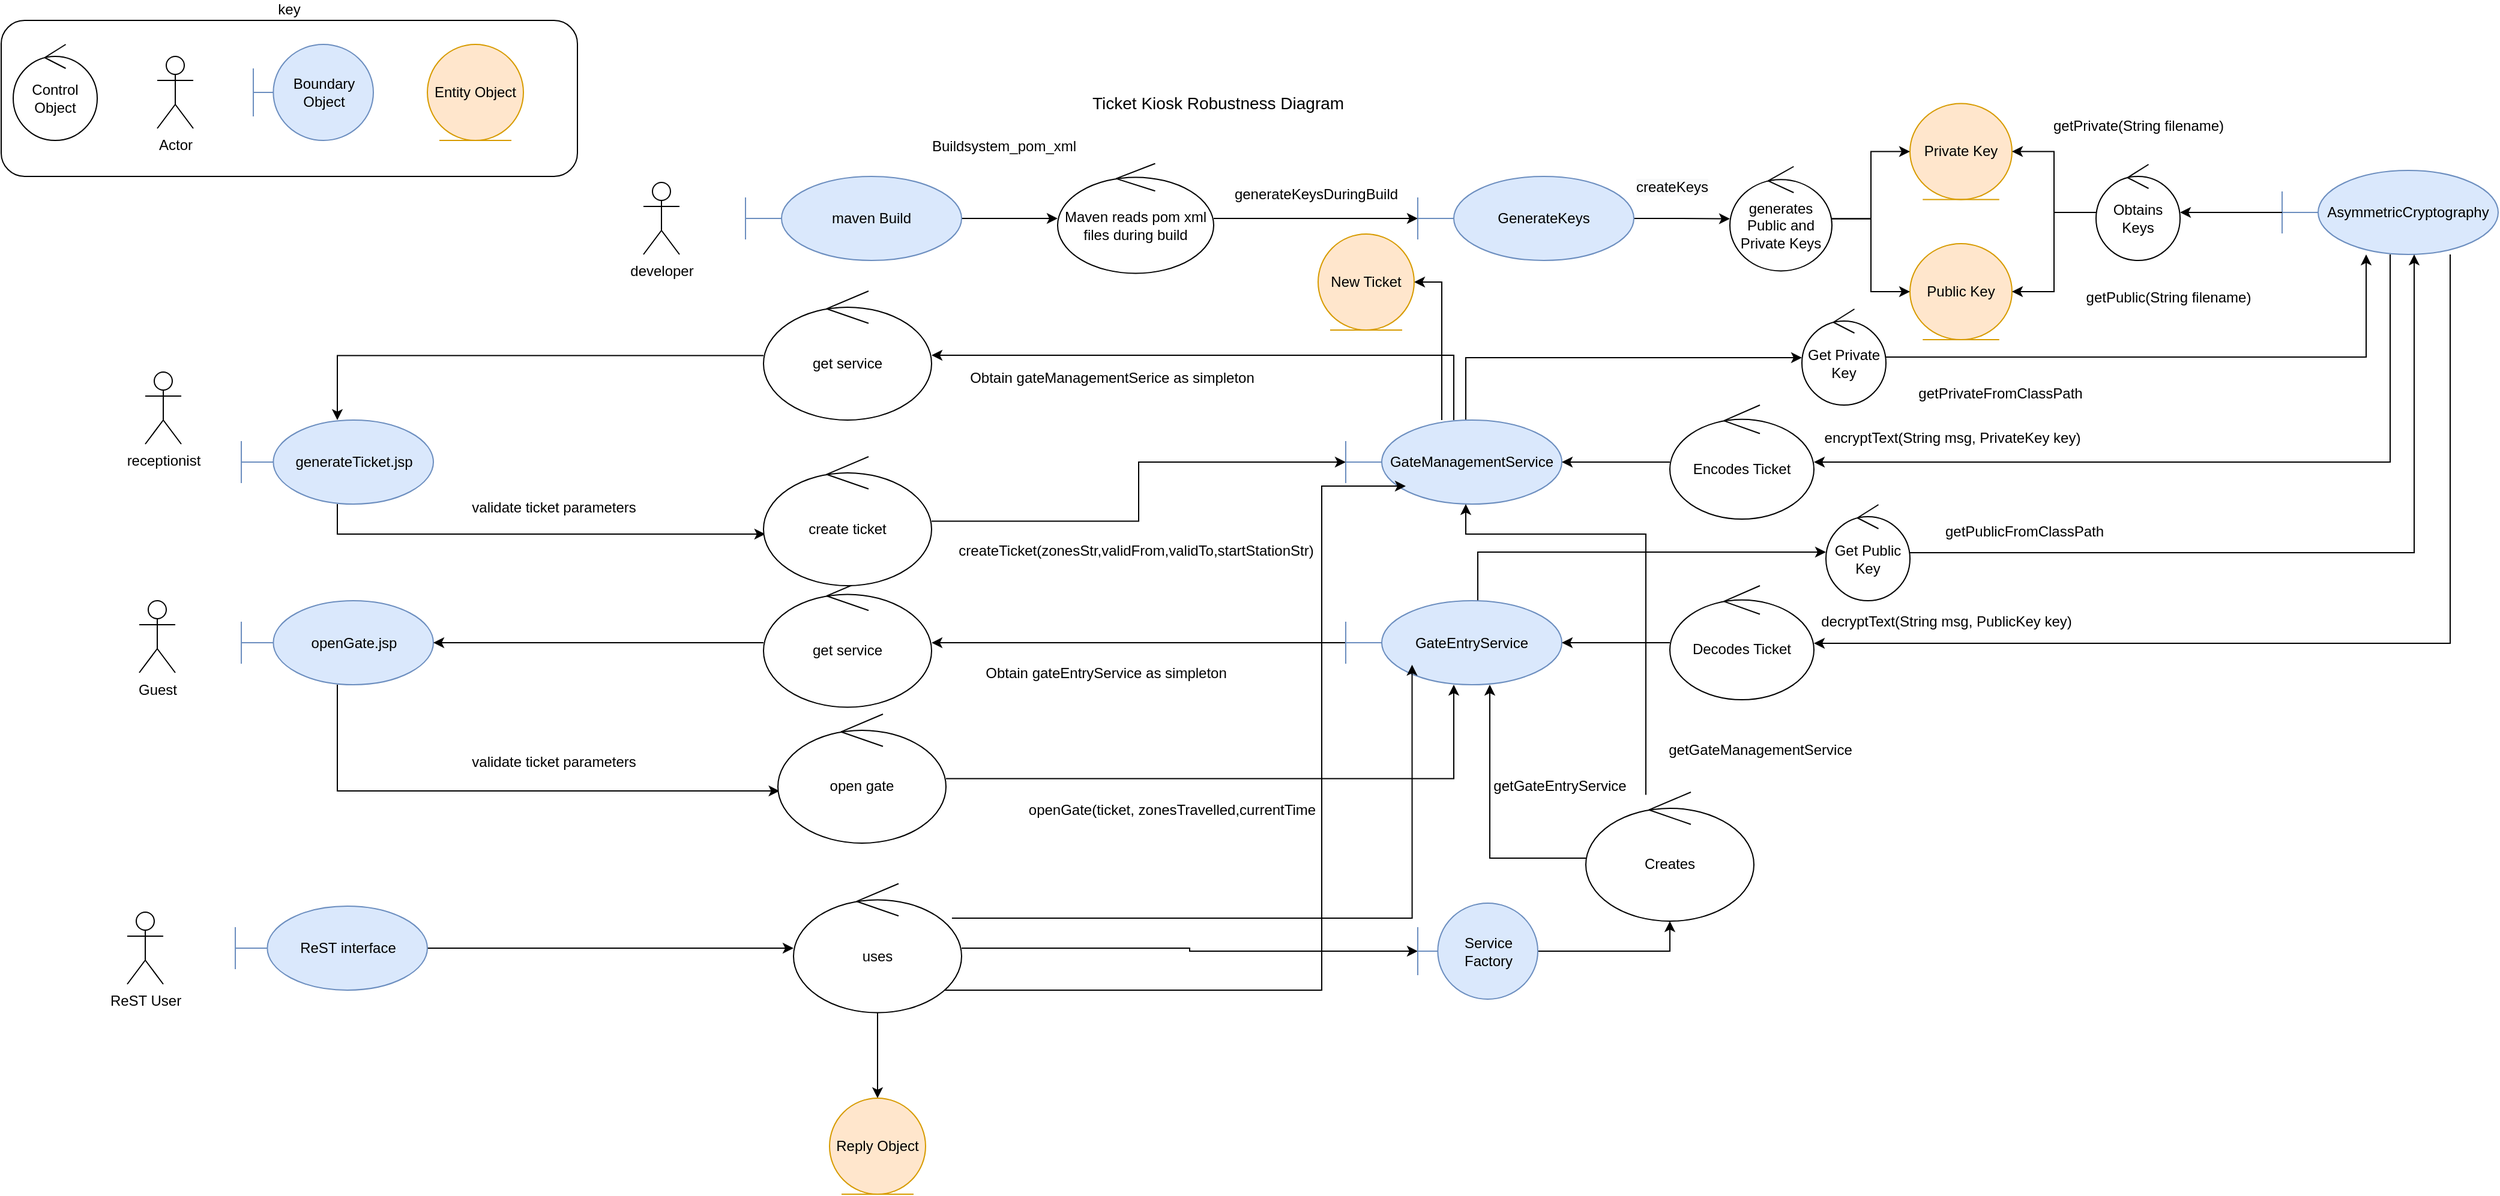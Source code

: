 <mxfile version="14.6.13" type="device"><diagram id="04a45fe4-77d9-99a5-3fdb-36b63ed5cee6" name="Page-1"><mxGraphModel dx="2193" dy="1419" grid="1" gridSize="10" guides="1" tooltips="1" connect="1" arrows="1" fold="1" page="1" pageScale="1" pageWidth="1169" pageHeight="827" background="#ffffff" math="0" shadow="0"><root><mxCell id="0"/><mxCell id="1" parent="0"/><mxCell id="15" value="key" style="rounded=1;whiteSpace=wrap;html=1;labelPosition=center;verticalLabelPosition=top;align=center;verticalAlign=bottom;" parent="1" vertex="1"><mxGeometry x="-460" y="-28" width="480" height="130" as="geometry"/></mxCell><mxCell id="11" value="Control Object" style="ellipse;shape=umlControl;whiteSpace=wrap;html=1;" parent="1" vertex="1"><mxGeometry x="-450" y="-8" width="70" height="80" as="geometry"/></mxCell><mxCell id="12" value="Actor" style="shape=umlActor;verticalLabelPosition=bottom;labelBackgroundColor=#ffffff;verticalAlign=top;html=1;" parent="1" vertex="1"><mxGeometry x="-330" y="2" width="30" height="60" as="geometry"/></mxCell><mxCell id="13" value="Boundary Object" style="shape=umlBoundary;whiteSpace=wrap;html=1;fillColor=#dae8fc;strokeColor=#6c8ebf;" parent="1" vertex="1"><mxGeometry x="-250" y="-8" width="100" height="80" as="geometry"/></mxCell><mxCell id="14" value="Entity Object" style="ellipse;shape=umlEntity;whiteSpace=wrap;html=1;fillColor=#ffe6cc;strokeColor=#d79b00;" parent="1" vertex="1"><mxGeometry x="-105" y="-8" width="80" height="80" as="geometry"/></mxCell><mxCell id="ihN0NjusfJqu_aVewGt0-212" style="edgeStyle=orthogonalEdgeStyle;rounded=0;orthogonalLoop=1;jettySize=auto;html=1;" parent="1" source="53" target="ihN0NjusfJqu_aVewGt0-183" edge="1"><mxGeometry relative="1" as="geometry"><Array as="points"><mxPoint x="760" y="253"/></Array></mxGeometry></mxCell><mxCell id="ihN0NjusfJqu_aVewGt0-234" style="edgeStyle=orthogonalEdgeStyle;rounded=0;orthogonalLoop=1;jettySize=auto;html=1;" parent="1" source="53" target="ihN0NjusfJqu_aVewGt0-232" edge="1"><mxGeometry relative="1" as="geometry"><Array as="points"><mxPoint x="750" y="251"/></Array></mxGeometry></mxCell><mxCell id="ihN0NjusfJqu_aVewGt0-275" style="edgeStyle=orthogonalEdgeStyle;rounded=0;orthogonalLoop=1;jettySize=auto;html=1;entryX=1;entryY=0.5;entryDx=0;entryDy=0;" parent="1" source="53" target="ihN0NjusfJqu_aVewGt0-276" edge="1"><mxGeometry relative="1" as="geometry"><mxPoint x="750" y="210.0" as="targetPoint"/><Array as="points"><mxPoint x="740" y="190"/></Array></mxGeometry></mxCell><mxCell id="53" value="GateManagementService" style="shape=umlBoundary;whiteSpace=wrap;html=1;fillColor=#dae8fc;strokeColor=#6c8ebf;" parent="1" vertex="1"><mxGeometry x="660" y="305" width="180" height="70" as="geometry"/></mxCell><mxCell id="161" value="Ticket Kiosk Robustness Diagram" style="text;html=1;resizable=0;points=[];autosize=1;align=left;verticalAlign=top;spacingTop=-4;fontSize=14;" parent="1" vertex="1"><mxGeometry x="447" y="30" width="190" height="20" as="geometry"/></mxCell><mxCell id="3gwoYLyfr72Q69Z7RmqG-161" value="receptionist" style="shape=umlActor;verticalLabelPosition=bottom;labelBackgroundColor=#ffffff;verticalAlign=top;html=1;" parent="1" vertex="1"><mxGeometry x="-340" y="265" width="30" height="60" as="geometry"/></mxCell><mxCell id="3gwoYLyfr72Q69Z7RmqG-164" value="Guest" style="shape=umlActor;verticalLabelPosition=bottom;labelBackgroundColor=#ffffff;verticalAlign=top;html=1;" parent="1" vertex="1"><mxGeometry x="-345" y="455.5" width="30" height="60" as="geometry"/></mxCell><mxCell id="3gwoYLyfr72Q69Z7RmqG-162" value="ReST User" style="shape=umlActor;verticalLabelPosition=bottom;labelBackgroundColor=#ffffff;verticalAlign=top;html=1;" parent="1" vertex="1"><mxGeometry x="-355" y="715" width="30" height="60" as="geometry"/></mxCell><mxCell id="3gwoYLyfr72Q69Z7RmqG-163" value="developer" style="shape=umlActor;verticalLabelPosition=bottom;labelBackgroundColor=#ffffff;verticalAlign=top;html=1;" parent="1" vertex="1"><mxGeometry x="75" y="107" width="30" height="60" as="geometry"/></mxCell><mxCell id="ihN0NjusfJqu_aVewGt0-240" style="edgeStyle=orthogonalEdgeStyle;rounded=0;orthogonalLoop=1;jettySize=auto;html=1;" parent="1" source="3gwoYLyfr72Q69Z7RmqG-173" target="ihN0NjusfJqu_aVewGt0-238" edge="1"><mxGeometry relative="1" as="geometry"><mxPoint x="190" y="610" as="targetPoint"/><Array as="points"><mxPoint x="-180" y="614"/></Array></mxGeometry></mxCell><mxCell id="3gwoYLyfr72Q69Z7RmqG-173" value="openGate.jsp" style="shape=umlBoundary;whiteSpace=wrap;html=1;fillColor=#dae8fc;strokeColor=#6c8ebf;" parent="1" vertex="1"><mxGeometry x="-260" y="455.5" width="160" height="70" as="geometry"/></mxCell><mxCell id="ihN0NjusfJqu_aVewGt0-239" style="edgeStyle=orthogonalEdgeStyle;rounded=0;orthogonalLoop=1;jettySize=auto;html=1;" parent="1" source="3gwoYLyfr72Q69Z7RmqG-174" target="ihN0NjusfJqu_aVewGt0-242" edge="1"><mxGeometry relative="1" as="geometry"><mxPoint x="150" y="410" as="targetPoint"/><Array as="points"><mxPoint x="-180" y="400"/></Array></mxGeometry></mxCell><mxCell id="3gwoYLyfr72Q69Z7RmqG-174" value="generateTicket.jsp" style="shape=umlBoundary;whiteSpace=wrap;html=1;fillColor=#dae8fc;strokeColor=#6c8ebf;" parent="1" vertex="1"><mxGeometry x="-260" y="305" width="160" height="70" as="geometry"/></mxCell><mxCell id="ihN0NjusfJqu_aVewGt0-220" style="edgeStyle=orthogonalEdgeStyle;rounded=0;orthogonalLoop=1;jettySize=auto;html=1;" parent="1" source="3gwoYLyfr72Q69Z7RmqG-175" target="ihN0NjusfJqu_aVewGt0-203" edge="1"><mxGeometry relative="1" as="geometry"><Array as="points"><mxPoint x="770" y="415"/></Array></mxGeometry></mxCell><mxCell id="ihN0NjusfJqu_aVewGt0-236" style="edgeStyle=orthogonalEdgeStyle;rounded=0;orthogonalLoop=1;jettySize=auto;html=1;" parent="1" source="3gwoYLyfr72Q69Z7RmqG-175" target="ihN0NjusfJqu_aVewGt0-233" edge="1"><mxGeometry relative="1" as="geometry"/></mxCell><mxCell id="3gwoYLyfr72Q69Z7RmqG-175" value="GateEntryService" style="shape=umlBoundary;whiteSpace=wrap;html=1;fillColor=#dae8fc;strokeColor=#6c8ebf;" parent="1" vertex="1"><mxGeometry x="660" y="455.5" width="180" height="70" as="geometry"/></mxCell><mxCell id="ihN0NjusfJqu_aVewGt0-185" style="edgeStyle=orthogonalEdgeStyle;rounded=0;orthogonalLoop=1;jettySize=auto;html=1;" parent="1" source="3gwoYLyfr72Q69Z7RmqG-176" target="ihN0NjusfJqu_aVewGt0-184" edge="1"><mxGeometry relative="1" as="geometry"/></mxCell><mxCell id="3gwoYLyfr72Q69Z7RmqG-176" value="GenerateKeys" style="shape=umlBoundary;whiteSpace=wrap;html=1;fillColor=#dae8fc;strokeColor=#6c8ebf;" parent="1" vertex="1"><mxGeometry x="720" y="102" width="180" height="70" as="geometry"/></mxCell><mxCell id="ihN0NjusfJqu_aVewGt0-214" style="edgeStyle=orthogonalEdgeStyle;rounded=0;orthogonalLoop=1;jettySize=auto;html=1;" parent="1" source="3gwoYLyfr72Q69Z7RmqG-177" target="ihN0NjusfJqu_aVewGt0-190" edge="1"><mxGeometry relative="1" as="geometry"><Array as="points"><mxPoint x="1530" y="340"/></Array></mxGeometry></mxCell><mxCell id="ihN0NjusfJqu_aVewGt0-217" style="edgeStyle=orthogonalEdgeStyle;rounded=0;orthogonalLoop=1;jettySize=auto;html=1;" parent="1" source="3gwoYLyfr72Q69Z7RmqG-177" target="ihN0NjusfJqu_aVewGt0-191" edge="1"><mxGeometry relative="1" as="geometry"><Array as="points"><mxPoint x="1580" y="491"/></Array></mxGeometry></mxCell><mxCell id="3gwoYLyfr72Q69Z7RmqG-177" value="AsymmetricCryptography" style="shape=umlBoundary;whiteSpace=wrap;html=1;fillColor=#dae8fc;strokeColor=#6c8ebf;" parent="1" vertex="1"><mxGeometry x="1440" y="97" width="180" height="70" as="geometry"/></mxCell><mxCell id="ihN0NjusfJqu_aVewGt0-163" style="edgeStyle=orthogonalEdgeStyle;rounded=0;orthogonalLoop=1;jettySize=auto;html=1;" parent="1" source="3gwoYLyfr72Q69Z7RmqG-180" target="ihN0NjusfJqu_aVewGt0-162" edge="1"><mxGeometry relative="1" as="geometry"/></mxCell><mxCell id="3gwoYLyfr72Q69Z7RmqG-180" value="maven Build" style="shape=umlBoundary;whiteSpace=wrap;html=1;fillColor=#dae8fc;strokeColor=#6c8ebf;" parent="1" vertex="1"><mxGeometry x="160" y="102" width="180" height="70" as="geometry"/></mxCell><mxCell id="ihN0NjusfJqu_aVewGt0-264" style="edgeStyle=orthogonalEdgeStyle;rounded=0;orthogonalLoop=1;jettySize=auto;html=1;" parent="1" source="3gwoYLyfr72Q69Z7RmqG-197" target="ihN0NjusfJqu_aVewGt0-250" edge="1"><mxGeometry relative="1" as="geometry"/></mxCell><mxCell id="3gwoYLyfr72Q69Z7RmqG-197" value="ReST interface" style="shape=umlBoundary;whiteSpace=wrap;html=1;fillColor=#dae8fc;strokeColor=#6c8ebf;" parent="1" vertex="1"><mxGeometry x="-265" y="710" width="160" height="70" as="geometry"/></mxCell><mxCell id="ihN0NjusfJqu_aVewGt0-161" value="Private Key" style="ellipse;shape=umlEntity;whiteSpace=wrap;html=1;fillColor=#ffe6cc;strokeColor=#d79b00;" parent="1" vertex="1"><mxGeometry x="1130" y="41.25" width="85" height="80" as="geometry"/></mxCell><mxCell id="ihN0NjusfJqu_aVewGt0-164" style="edgeStyle=orthogonalEdgeStyle;rounded=0;orthogonalLoop=1;jettySize=auto;html=1;" parent="1" source="ihN0NjusfJqu_aVewGt0-162" target="3gwoYLyfr72Q69Z7RmqG-176" edge="1"><mxGeometry relative="1" as="geometry"/></mxCell><mxCell id="ihN0NjusfJqu_aVewGt0-162" value="Maven reads pom xml files during build" style="ellipse;shape=umlControl;whiteSpace=wrap;html=1;" parent="1" vertex="1"><mxGeometry x="420" y="91.25" width="130" height="91.5" as="geometry"/></mxCell><mxCell id="ihN0NjusfJqu_aVewGt0-165" value="generateKeysDuringBuild" style="text;html=1;align=center;verticalAlign=middle;resizable=0;points=[];autosize=1;" parent="1" vertex="1"><mxGeometry x="560" y="107" width="150" height="20" as="geometry"/></mxCell><mxCell id="ihN0NjusfJqu_aVewGt0-166" value="&lt;span&gt;Buildsystem_pom_xml&lt;/span&gt;" style="text;html=1;align=center;verticalAlign=middle;resizable=0;points=[];autosize=1;" parent="1" vertex="1"><mxGeometry x="305" y="67" width="140" height="20" as="geometry"/></mxCell><mxCell id="ihN0NjusfJqu_aVewGt0-167" value="Public Key" style="ellipse;shape=umlEntity;whiteSpace=wrap;html=1;fillColor=#ffe6cc;strokeColor=#d79b00;" parent="1" vertex="1"><mxGeometry x="1130" y="158" width="85" height="80" as="geometry"/></mxCell><mxCell id="ihN0NjusfJqu_aVewGt0-213" style="edgeStyle=orthogonalEdgeStyle;rounded=0;orthogonalLoop=1;jettySize=auto;html=1;" parent="1" source="ihN0NjusfJqu_aVewGt0-183" target="3gwoYLyfr72Q69Z7RmqG-177" edge="1"><mxGeometry relative="1" as="geometry"><Array as="points"><mxPoint x="1510" y="253"/></Array></mxGeometry></mxCell><mxCell id="ihN0NjusfJqu_aVewGt0-183" value="Get Private Key" style="ellipse;shape=umlControl;whiteSpace=wrap;html=1;" parent="1" vertex="1"><mxGeometry x="1040" y="212.5" width="70" height="80" as="geometry"/></mxCell><mxCell id="ihN0NjusfJqu_aVewGt0-186" style="edgeStyle=orthogonalEdgeStyle;rounded=0;orthogonalLoop=1;jettySize=auto;html=1;" parent="1" source="ihN0NjusfJqu_aVewGt0-184" target="ihN0NjusfJqu_aVewGt0-161" edge="1"><mxGeometry relative="1" as="geometry"/></mxCell><mxCell id="ihN0NjusfJqu_aVewGt0-187" style="edgeStyle=orthogonalEdgeStyle;rounded=0;orthogonalLoop=1;jettySize=auto;html=1;" parent="1" source="ihN0NjusfJqu_aVewGt0-184" target="ihN0NjusfJqu_aVewGt0-167" edge="1"><mxGeometry relative="1" as="geometry"/></mxCell><mxCell id="ihN0NjusfJqu_aVewGt0-184" value="&lt;span&gt;generates Public and Private Keys&lt;/span&gt;" style="ellipse;shape=umlControl;whiteSpace=wrap;html=1;" parent="1" vertex="1"><mxGeometry x="980" y="93.75" width="85" height="87" as="geometry"/></mxCell><mxCell id="ihN0NjusfJqu_aVewGt0-188" value="&lt;span style=&quot;color: rgb(0, 0, 0); font-family: helvetica; font-size: 12px; font-style: normal; font-weight: 400; letter-spacing: normal; text-align: center; text-indent: 0px; text-transform: none; word-spacing: 0px; background-color: rgb(248, 249, 250); display: inline; float: none;&quot;&gt;createKeys&lt;/span&gt;" style="text;whiteSpace=wrap;html=1;" parent="1" vertex="1"><mxGeometry x="900" y="97" width="90" height="30" as="geometry"/></mxCell><mxCell id="ihN0NjusfJqu_aVewGt0-189" value="getPublicFromClassPath" style="text;html=1;align=center;verticalAlign=middle;resizable=0;points=[];autosize=1;" parent="1" vertex="1"><mxGeometry x="1150" y="387.5" width="150" height="20" as="geometry"/></mxCell><mxCell id="ihN0NjusfJqu_aVewGt0-215" style="edgeStyle=orthogonalEdgeStyle;rounded=0;orthogonalLoop=1;jettySize=auto;html=1;" parent="1" source="ihN0NjusfJqu_aVewGt0-190" target="53" edge="1"><mxGeometry relative="1" as="geometry"/></mxCell><mxCell id="ihN0NjusfJqu_aVewGt0-190" value="Encodes Ticket" style="ellipse;shape=umlControl;whiteSpace=wrap;html=1;" parent="1" vertex="1"><mxGeometry x="930" y="292.5" width="120" height="95" as="geometry"/></mxCell><mxCell id="ihN0NjusfJqu_aVewGt0-216" style="edgeStyle=orthogonalEdgeStyle;rounded=0;orthogonalLoop=1;jettySize=auto;html=1;" parent="1" source="ihN0NjusfJqu_aVewGt0-191" target="3gwoYLyfr72Q69Z7RmqG-175" edge="1"><mxGeometry relative="1" as="geometry"/></mxCell><mxCell id="ihN0NjusfJqu_aVewGt0-191" value="&lt;span&gt;Decodes Ticket&lt;/span&gt;" style="ellipse;shape=umlControl;whiteSpace=wrap;html=1;" parent="1" vertex="1"><mxGeometry x="930" y="443" width="120" height="95" as="geometry"/></mxCell><mxCell id="ihN0NjusfJqu_aVewGt0-195" style="edgeStyle=orthogonalEdgeStyle;rounded=0;orthogonalLoop=1;jettySize=auto;html=1;entryX=1;entryY=0.5;entryDx=0;entryDy=0;" parent="1" source="ihN0NjusfJqu_aVewGt0-182" target="ihN0NjusfJqu_aVewGt0-167" edge="1"><mxGeometry relative="1" as="geometry"/></mxCell><mxCell id="ihN0NjusfJqu_aVewGt0-196" style="edgeStyle=orthogonalEdgeStyle;rounded=0;orthogonalLoop=1;jettySize=auto;html=1;entryX=1;entryY=0.5;entryDx=0;entryDy=0;" parent="1" source="ihN0NjusfJqu_aVewGt0-182" target="ihN0NjusfJqu_aVewGt0-161" edge="1"><mxGeometry relative="1" as="geometry"/></mxCell><mxCell id="ihN0NjusfJqu_aVewGt0-182" value="Obtains Keys" style="ellipse;shape=umlControl;whiteSpace=wrap;html=1;" parent="1" vertex="1"><mxGeometry x="1285" y="92" width="70" height="80" as="geometry"/></mxCell><mxCell id="ihN0NjusfJqu_aVewGt0-194" style="edgeStyle=orthogonalEdgeStyle;rounded=0;orthogonalLoop=1;jettySize=auto;html=1;" parent="1" source="3gwoYLyfr72Q69Z7RmqG-177" target="ihN0NjusfJqu_aVewGt0-182" edge="1"><mxGeometry relative="1" as="geometry"><mxPoint x="1440" y="132" as="sourcePoint"/><mxPoint x="1215.0" y="81.286" as="targetPoint"/></mxGeometry></mxCell><mxCell id="ihN0NjusfJqu_aVewGt0-200" value="decryptText(String msg, PublicKey key)" style="text;html=1;align=center;verticalAlign=middle;resizable=0;points=[];autosize=1;" parent="1" vertex="1"><mxGeometry x="1050" y="463" width="220" height="20" as="geometry"/></mxCell><mxCell id="ihN0NjusfJqu_aVewGt0-201" value="encryptText(String msg, PrivateKey key)" style="text;html=1;align=center;verticalAlign=middle;resizable=0;points=[];autosize=1;" parent="1" vertex="1"><mxGeometry x="1050" y="310" width="230" height="20" as="geometry"/></mxCell><mxCell id="ihN0NjusfJqu_aVewGt0-218" style="edgeStyle=orthogonalEdgeStyle;rounded=0;orthogonalLoop=1;jettySize=auto;html=1;" parent="1" source="ihN0NjusfJqu_aVewGt0-203" target="3gwoYLyfr72Q69Z7RmqG-177" edge="1"><mxGeometry relative="1" as="geometry"><Array as="points"><mxPoint x="1550" y="415"/></Array></mxGeometry></mxCell><mxCell id="ihN0NjusfJqu_aVewGt0-203" value="Get Public Key" style="ellipse;shape=umlControl;whiteSpace=wrap;html=1;" parent="1" vertex="1"><mxGeometry x="1060" y="375.5" width="70" height="80" as="geometry"/></mxCell><mxCell id="ihN0NjusfJqu_aVewGt0-209" value="getPrivateFromClassPath" style="text;html=1;align=center;verticalAlign=middle;resizable=0;points=[];autosize=1;" parent="1" vertex="1"><mxGeometry x="1130" y="272.5" width="150" height="20" as="geometry"/></mxCell><mxCell id="ihN0NjusfJqu_aVewGt0-210" value="getPrivate(String filename)" style="text;html=1;align=center;verticalAlign=middle;resizable=0;points=[];autosize=1;" parent="1" vertex="1"><mxGeometry x="1240" y="50" width="160" height="20" as="geometry"/></mxCell><mxCell id="ihN0NjusfJqu_aVewGt0-211" value="getPublic(String filename)" style="text;html=1;align=center;verticalAlign=middle;resizable=0;points=[];autosize=1;" parent="1" vertex="1"><mxGeometry x="1270" y="192.5" width="150" height="20" as="geometry"/></mxCell><mxCell id="ihN0NjusfJqu_aVewGt0-221" value="createTicket(zonesStr,validFrom,validTo,startStationStr)" style="text;html=1;align=center;verticalAlign=middle;resizable=0;points=[];autosize=1;rotation=0;" parent="1" vertex="1"><mxGeometry x="330" y="404" width="310" height="20" as="geometry"/></mxCell><mxCell id="ihN0NjusfJqu_aVewGt0-231" value="&lt;div&gt;openGate(ticket, zonesTravelled,currentTime&lt;/div&gt;" style="text;html=1;align=center;verticalAlign=middle;resizable=0;points=[];autosize=1;" parent="1" vertex="1"><mxGeometry x="390" y="620" width="250" height="20" as="geometry"/></mxCell><mxCell id="ihN0NjusfJqu_aVewGt0-235" style="edgeStyle=orthogonalEdgeStyle;rounded=0;orthogonalLoop=1;jettySize=auto;html=1;" parent="1" source="ihN0NjusfJqu_aVewGt0-232" target="3gwoYLyfr72Q69Z7RmqG-174" edge="1"><mxGeometry relative="1" as="geometry"><Array as="points"><mxPoint x="-180" y="251"/></Array></mxGeometry></mxCell><mxCell id="ihN0NjusfJqu_aVewGt0-232" value="get service" style="ellipse;shape=umlControl;whiteSpace=wrap;html=1;" parent="1" vertex="1"><mxGeometry x="175" y="197.5" width="140" height="107.5" as="geometry"/></mxCell><mxCell id="ihN0NjusfJqu_aVewGt0-237" style="edgeStyle=orthogonalEdgeStyle;rounded=0;orthogonalLoop=1;jettySize=auto;html=1;" parent="1" source="ihN0NjusfJqu_aVewGt0-233" target="3gwoYLyfr72Q69Z7RmqG-173" edge="1"><mxGeometry relative="1" as="geometry"/></mxCell><mxCell id="ihN0NjusfJqu_aVewGt0-233" value="get service" style="ellipse;shape=umlControl;whiteSpace=wrap;html=1;" parent="1" vertex="1"><mxGeometry x="175" y="436.75" width="140" height="107.5" as="geometry"/></mxCell><mxCell id="ihN0NjusfJqu_aVewGt0-244" style="edgeStyle=orthogonalEdgeStyle;rounded=0;orthogonalLoop=1;jettySize=auto;html=1;" parent="1" source="ihN0NjusfJqu_aVewGt0-238" target="3gwoYLyfr72Q69Z7RmqG-175" edge="1"><mxGeometry relative="1" as="geometry"/></mxCell><mxCell id="ihN0NjusfJqu_aVewGt0-238" value="open gate" style="ellipse;shape=umlControl;whiteSpace=wrap;html=1;" parent="1" vertex="1"><mxGeometry x="187" y="550" width="140" height="107.5" as="geometry"/></mxCell><mxCell id="ihN0NjusfJqu_aVewGt0-243" style="edgeStyle=orthogonalEdgeStyle;rounded=0;orthogonalLoop=1;jettySize=auto;html=1;" parent="1" source="ihN0NjusfJqu_aVewGt0-242" target="53" edge="1"><mxGeometry relative="1" as="geometry"/></mxCell><mxCell id="ihN0NjusfJqu_aVewGt0-242" value="create ticket" style="ellipse;shape=umlControl;whiteSpace=wrap;html=1;" parent="1" vertex="1"><mxGeometry x="175" y="335.5" width="140" height="107.5" as="geometry"/></mxCell><mxCell id="ihN0NjusfJqu_aVewGt0-245" value="&lt;span&gt;Obtain gateManagementSerice as simpleton&lt;/span&gt;" style="text;html=1;align=center;verticalAlign=middle;resizable=0;points=[];autosize=1;" parent="1" vertex="1"><mxGeometry x="340" y="260" width="250" height="20" as="geometry"/></mxCell><mxCell id="ihN0NjusfJqu_aVewGt0-246" value="&lt;span&gt;Obtain gateEntryService as simpleton&lt;/span&gt;" style="text;html=1;align=center;verticalAlign=middle;resizable=0;points=[];autosize=1;" parent="1" vertex="1"><mxGeometry x="350" y="505.5" width="220" height="20" as="geometry"/></mxCell><mxCell id="ihN0NjusfJqu_aVewGt0-247" value="validate ticket parameters" style="text;html=1;align=center;verticalAlign=middle;resizable=0;points=[];autosize=1;" parent="1" vertex="1"><mxGeometry x="-75" y="367.5" width="150" height="20" as="geometry"/></mxCell><mxCell id="ihN0NjusfJqu_aVewGt0-248" value="validate ticket parameters" style="text;html=1;align=center;verticalAlign=middle;resizable=0;points=[];autosize=1;" parent="1" vertex="1"><mxGeometry x="-75" y="580" width="150" height="20" as="geometry"/></mxCell><mxCell id="ihN0NjusfJqu_aVewGt0-271" style="edgeStyle=orthogonalEdgeStyle;rounded=0;orthogonalLoop=1;jettySize=auto;html=1;" parent="1" source="ihN0NjusfJqu_aVewGt0-250" target="ihN0NjusfJqu_aVewGt0-252" edge="1"><mxGeometry relative="1" as="geometry"/></mxCell><mxCell id="ihN0NjusfJqu_aVewGt0-272" style="edgeStyle=orthogonalEdgeStyle;rounded=0;orthogonalLoop=1;jettySize=auto;html=1;" parent="1" source="ihN0NjusfJqu_aVewGt0-250" target="ihN0NjusfJqu_aVewGt0-267" edge="1"><mxGeometry relative="1" as="geometry"/></mxCell><mxCell id="ihN0NjusfJqu_aVewGt0-273" style="edgeStyle=orthogonalEdgeStyle;rounded=0;orthogonalLoop=1;jettySize=auto;html=1;entryX=0.307;entryY=0.763;entryDx=0;entryDy=0;entryPerimeter=0;" parent="1" source="ihN0NjusfJqu_aVewGt0-250" target="3gwoYLyfr72Q69Z7RmqG-175" edge="1"><mxGeometry relative="1" as="geometry"><Array as="points"><mxPoint x="715" y="720"/></Array></mxGeometry></mxCell><mxCell id="ihN0NjusfJqu_aVewGt0-274" style="edgeStyle=orthogonalEdgeStyle;rounded=0;orthogonalLoop=1;jettySize=auto;html=1;" parent="1" source="ihN0NjusfJqu_aVewGt0-250" edge="1"><mxGeometry relative="1" as="geometry"><mxPoint x="710" y="360" as="targetPoint"/><Array as="points"><mxPoint x="640" y="780"/><mxPoint x="640" y="360"/></Array></mxGeometry></mxCell><mxCell id="ihN0NjusfJqu_aVewGt0-250" value="uses" style="ellipse;shape=umlControl;whiteSpace=wrap;html=1;" parent="1" vertex="1"><mxGeometry x="200" y="691.25" width="140" height="107.5" as="geometry"/></mxCell><mxCell id="ihN0NjusfJqu_aVewGt0-256" style="edgeStyle=orthogonalEdgeStyle;rounded=0;orthogonalLoop=1;jettySize=auto;html=1;" parent="1" source="ihN0NjusfJqu_aVewGt0-252" target="ihN0NjusfJqu_aVewGt0-255" edge="1"><mxGeometry relative="1" as="geometry"><Array as="points"><mxPoint x="770" y="748"/><mxPoint x="930" y="748"/></Array></mxGeometry></mxCell><mxCell id="ihN0NjusfJqu_aVewGt0-252" value="Service Factory" style="shape=umlBoundary;whiteSpace=wrap;html=1;fillColor=#dae8fc;strokeColor=#6c8ebf;" parent="1" vertex="1"><mxGeometry x="720" y="707.5" width="100" height="80" as="geometry"/></mxCell><mxCell id="ihN0NjusfJqu_aVewGt0-261" style="edgeStyle=orthogonalEdgeStyle;rounded=0;orthogonalLoop=1;jettySize=auto;html=1;" parent="1" source="ihN0NjusfJqu_aVewGt0-255" target="53" edge="1"><mxGeometry relative="1" as="geometry"><Array as="points"><mxPoint x="910" y="400"/><mxPoint x="760" y="400"/></Array></mxGeometry></mxCell><mxCell id="ihN0NjusfJqu_aVewGt0-255" value="Creates" style="ellipse;shape=umlControl;whiteSpace=wrap;html=1;" parent="1" vertex="1"><mxGeometry x="860" y="615" width="140" height="107.5" as="geometry"/></mxCell><mxCell id="ihN0NjusfJqu_aVewGt0-258" value="getGateEntryService" style="text;html=1;align=center;verticalAlign=middle;resizable=0;points=[];autosize=1;" parent="1" vertex="1"><mxGeometry x="773" y="600" width="130" height="20" as="geometry"/></mxCell><mxCell id="ihN0NjusfJqu_aVewGt0-259" style="edgeStyle=orthogonalEdgeStyle;rounded=0;orthogonalLoop=1;jettySize=auto;html=1;" parent="1" source="ihN0NjusfJqu_aVewGt0-255" target="3gwoYLyfr72Q69Z7RmqG-175" edge="1"><mxGeometry relative="1" as="geometry"><mxPoint x="860" y="570" as="sourcePoint"/><mxPoint x="780" y="525.5" as="targetPoint"/><Array as="points"><mxPoint x="780" y="670"/></Array></mxGeometry></mxCell><mxCell id="ihN0NjusfJqu_aVewGt0-262" value="getGateManagementService" style="text;html=1;align=center;verticalAlign=middle;resizable=0;points=[];autosize=1;" parent="1" vertex="1"><mxGeometry x="920" y="570" width="170" height="20" as="geometry"/></mxCell><mxCell id="ihN0NjusfJqu_aVewGt0-267" value="Reply Object" style="ellipse;shape=umlEntity;whiteSpace=wrap;html=1;fillColor=#ffe6cc;strokeColor=#d79b00;" parent="1" vertex="1"><mxGeometry x="230" y="870" width="80" height="80" as="geometry"/></mxCell><mxCell id="ihN0NjusfJqu_aVewGt0-276" value="New Ticket" style="ellipse;shape=umlEntity;whiteSpace=wrap;html=1;fillColor=#ffe6cc;strokeColor=#d79b00;" parent="1" vertex="1"><mxGeometry x="637" y="150" width="80" height="80" as="geometry"/></mxCell></root></mxGraphModel></diagram></mxfile>